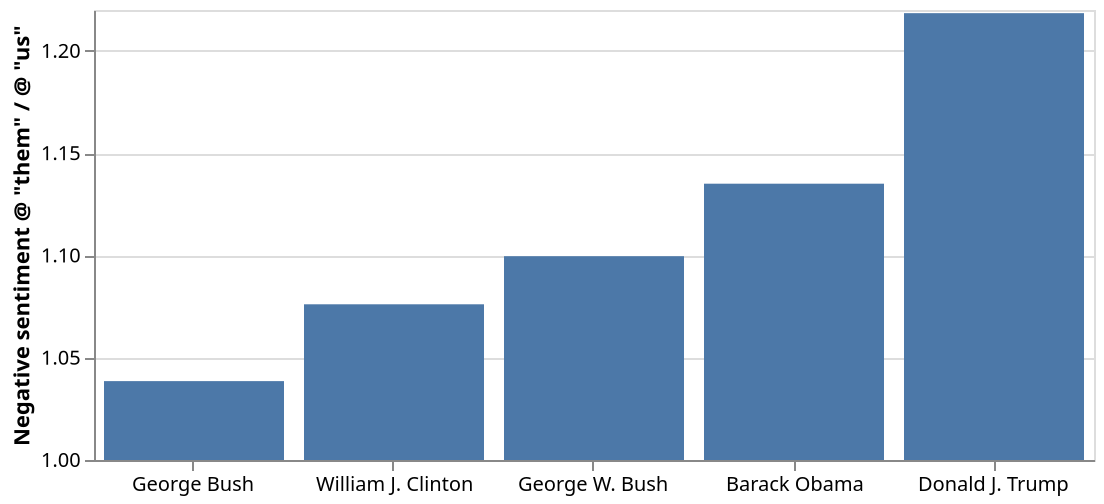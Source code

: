 {"$schema": "https://vega.github.io/schema/vega-lite/v1.2.1.json", "data": {"values": [{"president": "George Bush", "president_id": 41, "them_us_sentiment_ratio": 1.0385654517554788, "unity": 1.0}, {"president": "William J. Clinton", "president_id": 42, "them_us_sentiment_ratio": 1.0761241099916605, "unity": 1.0}, {"president": "George W. Bush", "president_id": 43, "them_us_sentiment_ratio": 1.0996374353246554, "unity": 1.0}, {"president": "Barack Obama", "president_id": 44, "them_us_sentiment_ratio": 1.135084617439779, "unity": 1.0}, {"president": "Donald J. Trump", "president_id": 45, "them_us_sentiment_ratio": 1.218452339978728, "unity": 1.0}]}, "encoding": {"x": {"axis": {"labelAngle": 0.0}, "field": "president", "sort": {"field": "president_id", "op": "values"}, "title": "", "type": "nominal"}, "y": {"field": "them_us_sentiment_ratio", "scale": {"zero": false}, "title": "Negative sentiment @ \"them\" / @ \"us\"", "type": "quantitative"}, "y2": {"field": "unity", "type": "quantitative"}}, "height": 225.0, "mark": "bar", "width": 500.0}